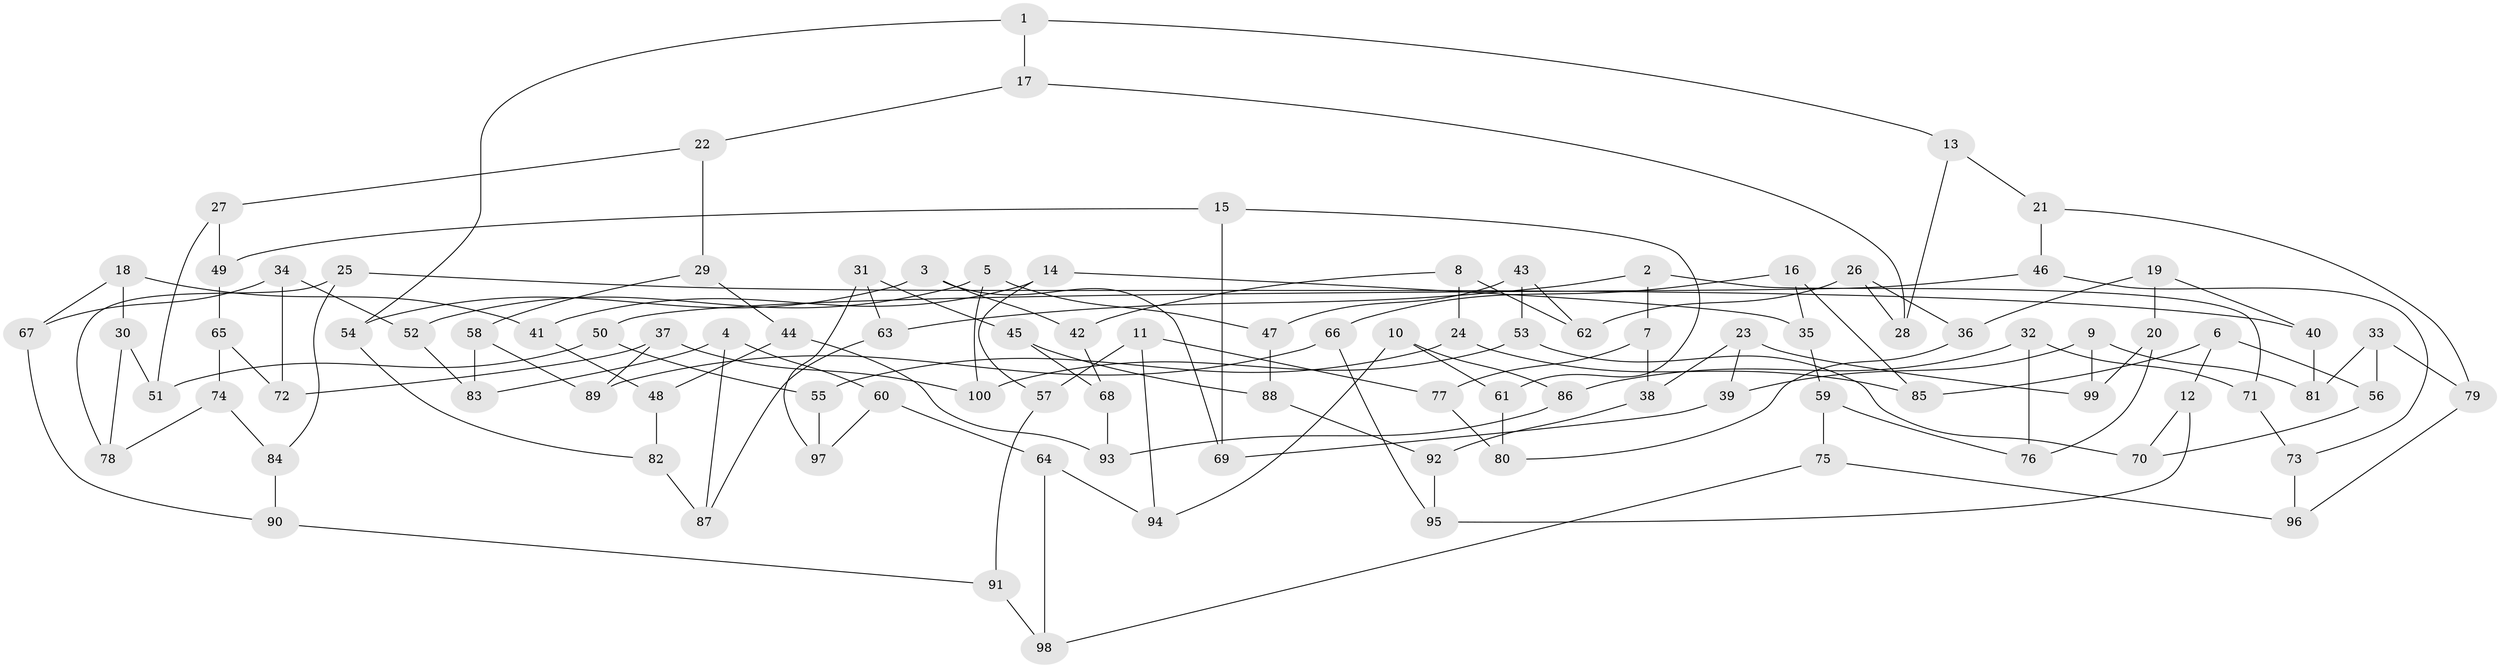 // Generated by graph-tools (version 1.1) at 2025/39/02/21/25 10:39:00]
// undirected, 100 vertices, 150 edges
graph export_dot {
graph [start="1"]
  node [color=gray90,style=filled];
  1;
  2;
  3;
  4;
  5;
  6;
  7;
  8;
  9;
  10;
  11;
  12;
  13;
  14;
  15;
  16;
  17;
  18;
  19;
  20;
  21;
  22;
  23;
  24;
  25;
  26;
  27;
  28;
  29;
  30;
  31;
  32;
  33;
  34;
  35;
  36;
  37;
  38;
  39;
  40;
  41;
  42;
  43;
  44;
  45;
  46;
  47;
  48;
  49;
  50;
  51;
  52;
  53;
  54;
  55;
  56;
  57;
  58;
  59;
  60;
  61;
  62;
  63;
  64;
  65;
  66;
  67;
  68;
  69;
  70;
  71;
  72;
  73;
  74;
  75;
  76;
  77;
  78;
  79;
  80;
  81;
  82;
  83;
  84;
  85;
  86;
  87;
  88;
  89;
  90;
  91;
  92;
  93;
  94;
  95;
  96;
  97;
  98;
  99;
  100;
  1 -- 13;
  1 -- 17;
  1 -- 54;
  2 -- 71;
  2 -- 7;
  2 -- 63;
  3 -- 42;
  3 -- 54;
  3 -- 69;
  4 -- 87;
  4 -- 83;
  4 -- 60;
  5 -- 47;
  5 -- 52;
  5 -- 100;
  6 -- 56;
  6 -- 85;
  6 -- 12;
  7 -- 38;
  7 -- 77;
  8 -- 24;
  8 -- 62;
  8 -- 42;
  9 -- 81;
  9 -- 39;
  9 -- 99;
  10 -- 86;
  10 -- 61;
  10 -- 94;
  11 -- 77;
  11 -- 94;
  11 -- 57;
  12 -- 95;
  12 -- 70;
  13 -- 21;
  13 -- 28;
  14 -- 41;
  14 -- 57;
  14 -- 35;
  15 -- 49;
  15 -- 61;
  15 -- 69;
  16 -- 66;
  16 -- 85;
  16 -- 35;
  17 -- 28;
  17 -- 22;
  18 -- 67;
  18 -- 30;
  18 -- 41;
  19 -- 36;
  19 -- 20;
  19 -- 40;
  20 -- 99;
  20 -- 76;
  21 -- 79;
  21 -- 46;
  22 -- 29;
  22 -- 27;
  23 -- 39;
  23 -- 99;
  23 -- 38;
  24 -- 55;
  24 -- 85;
  25 -- 78;
  25 -- 84;
  25 -- 40;
  26 -- 36;
  26 -- 62;
  26 -- 28;
  27 -- 51;
  27 -- 49;
  29 -- 58;
  29 -- 44;
  30 -- 51;
  30 -- 78;
  31 -- 45;
  31 -- 63;
  31 -- 97;
  32 -- 71;
  32 -- 86;
  32 -- 76;
  33 -- 81;
  33 -- 56;
  33 -- 79;
  34 -- 52;
  34 -- 72;
  34 -- 67;
  35 -- 59;
  36 -- 80;
  37 -- 89;
  37 -- 72;
  37 -- 100;
  38 -- 92;
  39 -- 69;
  40 -- 81;
  41 -- 48;
  42 -- 68;
  43 -- 62;
  43 -- 47;
  43 -- 53;
  44 -- 48;
  44 -- 93;
  45 -- 88;
  45 -- 68;
  46 -- 50;
  46 -- 73;
  47 -- 88;
  48 -- 82;
  49 -- 65;
  50 -- 51;
  50 -- 55;
  52 -- 83;
  53 -- 70;
  53 -- 100;
  54 -- 82;
  55 -- 97;
  56 -- 70;
  57 -- 91;
  58 -- 89;
  58 -- 83;
  59 -- 75;
  59 -- 76;
  60 -- 64;
  60 -- 97;
  61 -- 80;
  63 -- 87;
  64 -- 94;
  64 -- 98;
  65 -- 74;
  65 -- 72;
  66 -- 95;
  66 -- 89;
  67 -- 90;
  68 -- 93;
  71 -- 73;
  73 -- 96;
  74 -- 84;
  74 -- 78;
  75 -- 96;
  75 -- 98;
  77 -- 80;
  79 -- 96;
  82 -- 87;
  84 -- 90;
  86 -- 93;
  88 -- 92;
  90 -- 91;
  91 -- 98;
  92 -- 95;
}
